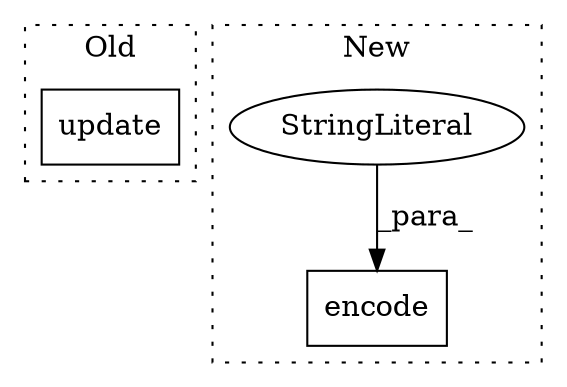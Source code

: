 digraph G {
subgraph cluster0 {
1 [label="update" a="32" s="4326,4337" l="7,1" shape="box"];
label = "Old";
style="dotted";
}
subgraph cluster1 {
2 [label="encode" a="32" s="4384,4398" l="7,1" shape="box"];
3 [label="StringLiteral" a="45" s="4391" l="7" shape="ellipse"];
label = "New";
style="dotted";
}
3 -> 2 [label="_para_"];
}